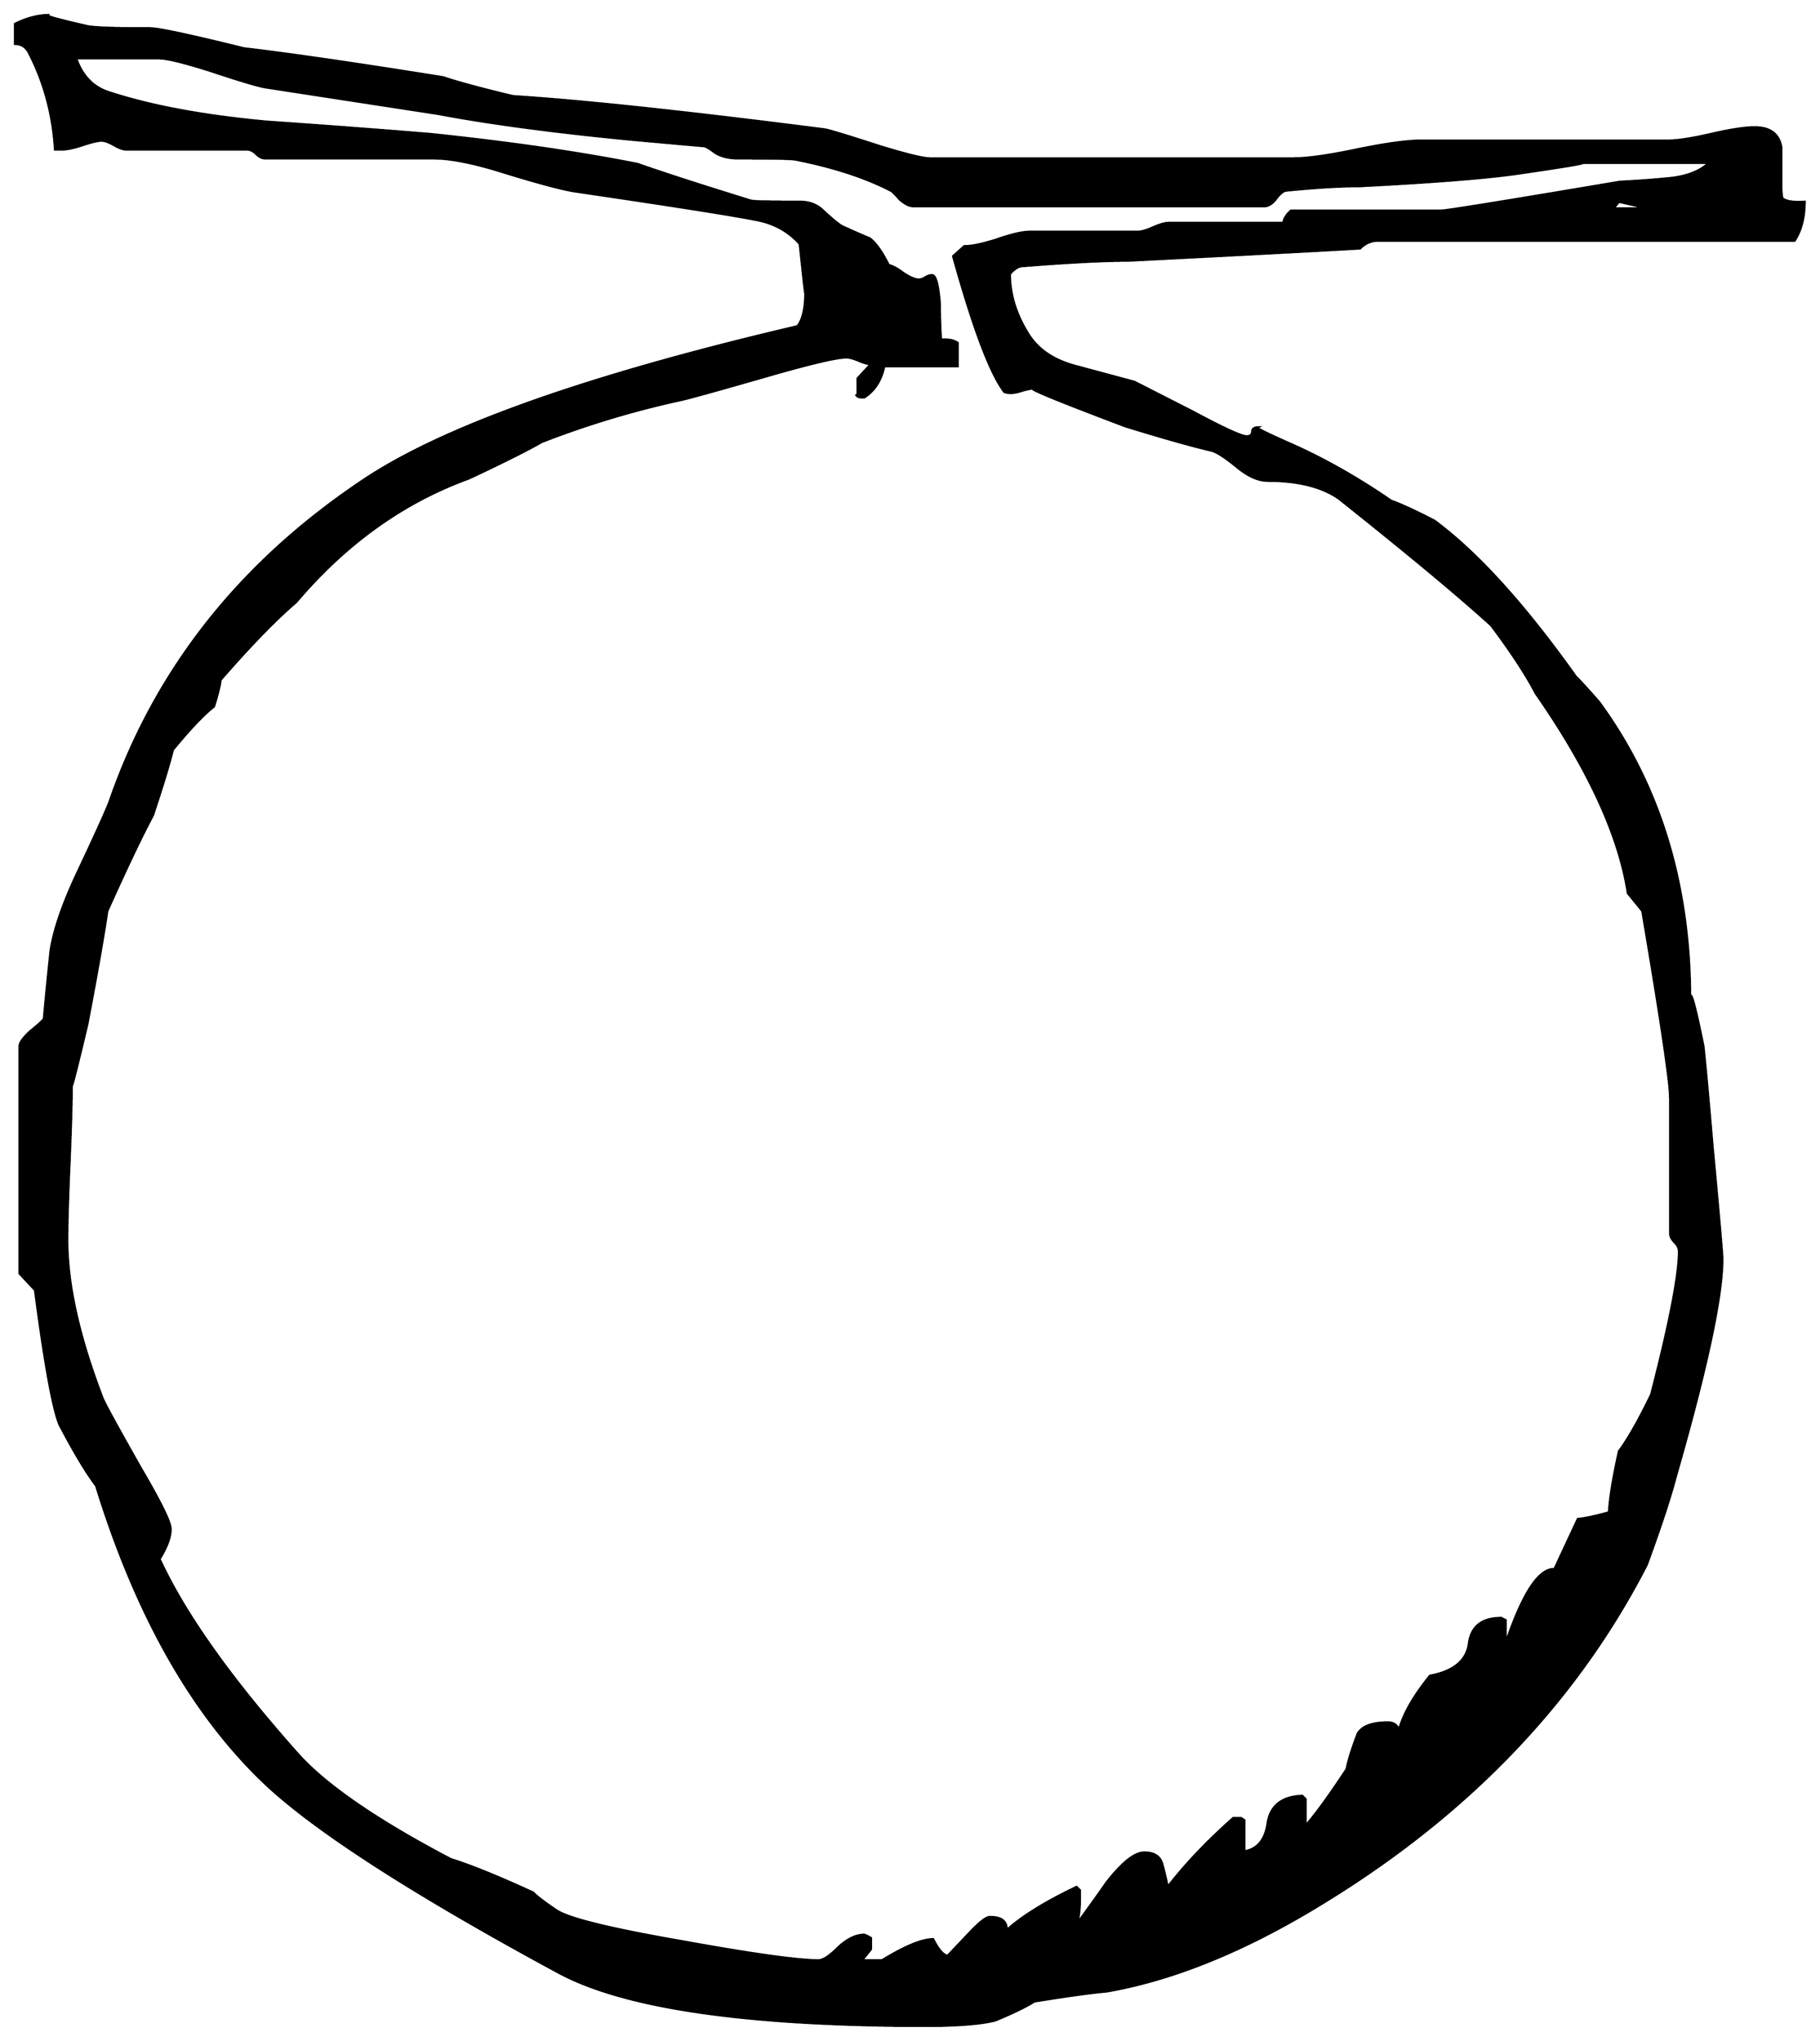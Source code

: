 


\begin{tikzpicture}[y=0.80pt, x=0.80pt, yscale=-1.0, xscale=1.0, inner sep=0pt, outer sep=0pt]
\begin{scope}[shift={(100.0,1676.0)},nonzero rule]
  \path[draw=.,fill=.,line width=1.600pt] (1692.0,-1289.0) ..
    controls (1692.0,-1275.0) and (1689.0,-1263.333) ..
    (1683.0,-1254.0) -- (1308.0,-1254.0) .. controls
    (1302.0,-1254.0) and (1296.667,-1251.667) .. (1292.0,-1247.0) ..
    controls (1245.333,-1244.333) and (1175.667,-1240.667) ..
    (1083.0,-1236.0) .. controls (1061.0,-1236.0) and
    (1029.0,-1234.333) .. (987.0,-1231.0) .. controls
    (983.667,-1230.333) and (980.333,-1228.0) .. (977.0,-1224.0) ..
    controls (977.0,-1206.0) and (982.333,-1188.333) ..
    (993.0,-1171.0) .. controls (1001.667,-1156.333) and
    (1016.333,-1146.333) .. (1037.0,-1141.0) .. controls
    (1054.333,-1136.333) and (1071.667,-1131.667) .. (1089.0,-1127.0) ..
    controls (1090.333,-1126.333) and (1108.0,-1117.333) ..
    (1142.0,-1100.0) .. controls (1169.333,-1085.333) and
    (1185.333,-1078.0) .. (1190.0,-1078.0) .. controls
    (1193.333,-1078.0) and (1195.0,-1079.333) .. (1195.0,-1082.0) ..
    controls (1195.0,-1084.667) and (1196.667,-1086.0) ..
    (1200.0,-1086.0) .. controls (1197.333,-1086.0) and
    (1207.333,-1081.0) .. (1230.0,-1071.0) .. controls
    (1260.0,-1057.667) and (1290.0,-1040.667) .. (1320.0,-1020.0) ..
    controls (1329.333,-1016.667) and (1342.333,-1010.667) ..
    (1359.0,-1002.0) .. controls (1397.667,-973.333) and
    (1440.0,-926.667) .. (1486.0,-862.0) .. controls
    (1490.667,-857.333) and (1497.667,-849.667) .. (1507.0,-839.0) ..
    controls (1561.667,-764.333) and (1589.0,-675.0) ..
    (1589.0,-571.0) .. controls (1589.0,-582.333) and
    (1593.0,-568.333) .. (1601.0,-529.0) .. controls
    (1603.0,-509.667) and (1605.667,-480.333) .. (1609.0,-441.0) ..
    controls (1615.0,-376.333) and (1618.0,-342.0) ..
    (1618.0,-338.0) .. controls (1618.0,-304.667) and
    (1604.0,-239.333) .. (1576.0,-142.0) .. controls
    (1571.333,-124.0) and (1562.667,-97.667) .. (1550.0,-63.0) ..
    controls (1487.333,59.0) and (1391.0,160.0) .. (1261.0,240.0)
    .. controls (1191.0,283.333) and (1125.333,310.333) ..
    (1064.0,321.0) .. controls (1049.333,322.333) and (1027.667,325.333)
    .. (999.0,330.0) .. controls (991.667,334.667) and (980.0,340.333)
    .. (964.0,347.0) .. controls (951.333,350.333) and (930.333,352.0)
    .. (901.0,352.0) .. controls (740.333,352.0) and (630.333,336.0)
    .. (571.0,304.0) .. controls (440.333,233.333) and (352.333,176.667)
    .. (307.0,134.0) .. controls (241.667,72.0) and (191.0,-17.333)
    .. (155.0,-134.0) .. controls (146.333,-145.333) and
    (135.333,-163.667) .. (122.0,-189.0) .. controls (116.0,-203.667)
    and (108.667,-244.0) .. (100.0,-310.0) -- (86.0,-325.0) --
    (86.0,-529.0) .. controls (86.0,-532.333) and (89.333,-537.0) ..
    (96.0,-543.0) .. controls (103.333,-549.0) and (107.333,-552.667)
    .. (108.0,-554.0) .. controls (109.333,-569.333) and
    (111.333,-589.667) .. (114.0,-615.0) .. controls (116.667,-633.0)
    and (124.333,-655.667) .. (137.0,-683.0) .. controls
    (153.667,-718.333) and (163.667,-740.333) .. (167.0,-749.0) ..
    controls (208.333,-869.0) and (285.667,-966.333) ..
    (399.0,-1041.0) .. controls (471.667,-1088.333) and
    (600.667,-1133.667) .. (786.0,-1177.0) .. controls
    (790.667,-1183.0) and (793.0,-1193.0) .. (793.0,-1207.0) ..
    controls (793.0,-1204.333) and (791.333,-1219.0) ..
    (788.0,-1251.0) .. controls (778.667,-1261.667) and
    (766.667,-1268.667) .. (752.0,-1272.0) .. controls
    (733.333,-1276.0) and (678.667,-1284.667) .. (588.0,-1298.0) ..
    controls (577.333,-1299.333) and (555.667,-1305.0) ..
    (523.0,-1315.0) .. controls (495.667,-1323.667) and
    (474.333,-1328.0) .. (459.0,-1328.0) -- (307.0,-1328.0) ..
    controls (304.333,-1328.0) and (301.667,-1329.333) ..
    (299.0,-1332.0) .. controls (296.333,-1334.667) and
    (293.667,-1336.0) .. (291.0,-1336.0) -- (182.0,-1336.0) ..
    controls (179.333,-1336.0) and (175.667,-1337.333) ..
    (171.0,-1340.0) .. controls (166.333,-1342.667) and
    (162.667,-1344.0) .. (160.0,-1344.0) .. controls
    (156.667,-1344.0) and (151.0,-1342.667) .. (143.0,-1340.0) ..
    controls (135.0,-1337.333) and (128.667,-1336.0) ..
    (124.0,-1336.0) -- (118.0,-1336.0) .. controls
    (116.0,-1368.0) and (108.0,-1397.333) .. (94.0,-1424.0) ..
    controls (91.333,-1428.667) and (87.333,-1431.0) .. (82.0,-1431.0)
    -- (82.0,-1449.0) .. controls (92.667,-1454.333) and
    (103.0,-1457.0) .. (113.0,-1457.0) .. controls
    (106.333,-1457.0) and (117.667,-1453.667) .. (147.0,-1447.0) ..
    controls (153.0,-1445.667) and (172.0,-1445.0) ..
    (204.0,-1445.0) .. controls (211.333,-1445.0) and
    (239.333,-1439.0) .. (288.0,-1427.0) .. controls
    (328.0,-1422.333) and (387.667,-1413.667) .. (467.0,-1401.0) ..
    controls (481.0,-1396.333) and (502.0,-1390.667) ..
    (530.0,-1384.0) .. controls (592.667,-1380.0) and
    (686.333,-1370.0) .. (811.0,-1354.0) .. controls
    (817.0,-1352.667) and (833.333,-1347.667) .. (860.0,-1339.0) ..
    controls (884.0,-1331.667) and (899.0,-1328.0) ..
    (905.0,-1328.0) -- (1232.0,-1328.0) .. controls
    (1244.667,-1328.0) and (1263.667,-1330.667) .. (1289.0,-1336.0) ..
    controls (1315.0,-1341.333) and (1334.333,-1344.0) ..
    (1347.0,-1344.0) -- (1569.0,-1344.0) .. controls
    (1577.667,-1344.0) and (1590.667,-1346.0) .. (1608.0,-1350.0) ..
    controls (1625.333,-1354.0) and (1638.333,-1356.0) ..
    (1647.0,-1356.0) .. controls (1661.0,-1356.0) and
    (1669.0,-1350.0) .. (1671.0,-1338.0) .. controls
    (1671.0,-1338.667) and (1671.0,-1327.333) .. (1671.0,-1304.0) ..
    controls (1671.0,-1298.667) and (1671.333,-1294.667) ..
    (1672.0,-1292.0) .. controls (1675.333,-1289.333) and
    (1682.0,-1288.333) .. (1692.0,-1289.0) --
    cycle(1551.0,-1283.0) -- (1525.0,-1289.0) --
    (1520.0,-1283.0) -- (1551.0,-1283.0) --
    cycle(1606.0,-1324.0) -- (1491.0,-1324.0) .. controls
    (1497.667,-1324.0) and (1478.0,-1320.667) .. (1432.0,-1314.0) ..
    controls (1403.333,-1310.0) and (1356.333,-1306.333) ..
    (1291.0,-1303.0) .. controls (1273.667,-1303.0) and
    (1251.667,-1301.667) .. (1225.0,-1299.0) .. controls
    (1222.333,-1298.333) and (1219.333,-1295.667) .. (1216.0,-1291.0) ..
    controls (1212.667,-1287.0) and (1209.333,-1285.0) ..
    (1206.0,-1285.0) -- (890.0,-1285.0) .. controls
    (886.667,-1285.0) and (882.667,-1287.0) .. (878.0,-1291.0) ..
    controls (874.0,-1295.667) and (871.333,-1298.333) ..
    (870.0,-1299.0) .. controls (846.667,-1311.0) and
    (818.0,-1320.333) .. (784.0,-1327.0) .. controls
    (780.667,-1327.667) and (763.667,-1328.0) .. (733.0,-1328.0) ..
    controls (724.333,-1328.0) and (717.333,-1329.667) ..
    (712.0,-1333.0) .. controls (706.667,-1337.0) and
    (703.333,-1339.0) .. (702.0,-1339.0) .. controls
    (686.667,-1340.333) and (664.333,-1342.333) .. (635.0,-1345.0) ..
    controls (566.333,-1351.667) and (509.0,-1359.333) ..
    (463.0,-1368.0) .. controls (428.333,-1373.333) and
    (376.333,-1381.333) .. (307.0,-1392.0) .. controls
    (299.667,-1393.333) and (283.0,-1398.333) .. (257.0,-1407.0) ..
    controls (233.667,-1414.333) and (218.667,-1418.0) ..
    (212.0,-1418.0) -- (137.0,-1418.0) .. controls
    (142.333,-1402.667) and (151.667,-1392.667) .. (165.0,-1388.0) ..
    controls (203.0,-1375.333) and (251.0,-1366.333) ..
    (309.0,-1361.0) .. controls (357.667,-1357.667) and
    (406.333,-1354.0) .. (455.0,-1350.0) .. controls
    (525.667,-1342.667) and (588.0,-1333.667) .. (642.0,-1323.0) ..
    controls (664.667,-1315.0) and (698.667,-1304.0) ..
    (744.0,-1290.0) .. controls (746.667,-1289.333) and
    (761.333,-1289.0) .. (788.0,-1289.0) .. controls
    (796.667,-1289.0) and (803.667,-1286.333) .. (809.0,-1281.0) ..
    controls (817.667,-1273.0) and (823.333,-1268.333) ..
    (826.0,-1267.0) .. controls (834.667,-1263.0) and
    (843.0,-1259.333) .. (851.0,-1256.0) .. controls
    (856.333,-1252.0) and (862.0,-1244.0) .. (868.0,-1232.0) ..
    controls (871.333,-1231.333) and (875.667,-1229.0) ..
    (881.0,-1225.0) .. controls (887.0,-1221.0) and
    (891.667,-1219.0) .. (895.0,-1219.0) .. controls
    (897.0,-1219.0) and (899.0,-1219.667) .. (901.0,-1221.0) ..
    controls (903.0,-1222.333) and (905.0,-1223.0) ..
    (907.0,-1223.0) .. controls (910.333,-1223.0) and
    (912.667,-1214.333) .. (914.0,-1197.0) .. controls
    (914.0,-1186.333) and (914.333,-1175.667) .. (915.0,-1165.0) --
    (919.0,-1165.0) .. controls (923.667,-1165.0) and
    (927.333,-1164.0) .. (930.0,-1162.0) -- (930.0,-1141.0) --
    (864.0,-1141.0) .. controls (861.333,-1128.333) and
    (855.333,-1119.0) .. (846.0,-1113.0) -- (844.0,-1113.0) ..
    controls (841.333,-1113.0) and (839.667,-1113.667) ..
    (839.0,-1115.0) -- (840.0,-1116.0) -- (840.0,-1130.0) --
    (852.0,-1143.0) .. controls (849.333,-1143.0) and
    (845.667,-1144.0) .. (841.0,-1146.0) .. controls
    (836.333,-1148.0) and (832.667,-1149.0) .. (830.0,-1149.0) ..
    controls (821.333,-1149.0) and (797.333,-1143.333) ..
    (758.0,-1132.0) .. controls (709.333,-1118.0) and
    (682.667,-1110.667) .. (678.0,-1110.0) .. controls
    (636.0,-1100.667) and (595.333,-1088.333) .. (556.0,-1073.0) ..
    controls (542.0,-1065.0) and (520.0,-1054.0) ..
    (490.0,-1040.0) .. controls (431.333,-1018.667) and
    (379.667,-981.667) .. (335.0,-929.0) .. controls (316.333,-913.0)
    and (293.667,-889.667) .. (267.0,-859.0) .. controls
    (266.333,-853.667) and (264.333,-845.667) .. (261.0,-835.0) ..
    controls (251.667,-827.667) and (239.333,-814.667) .. (224.0,-796.0)
    .. controls (220.667,-782.667) and (214.667,-763.0) ..
    (206.0,-737.0) .. controls (196.0,-718.333) and (182.333,-689.667)
    .. (165.0,-651.0) .. controls (161.667,-628.333) and
    (155.667,-594.333) .. (147.0,-549.0) .. controls (137.667,-509.667)
    and (133.0,-491.333) .. (133.0,-494.0) .. controls
    (133.0,-478.667) and (132.333,-455.333) .. (131.0,-424.0) ..
    controls (129.667,-393.333) and (129.0,-370.333) .. (129.0,-355.0)
    .. controls (129.0,-315.0) and (139.667,-267.333) ..
    (161.0,-212.0) .. controls (163.667,-206.0) and (175.0,-185.333)
    .. (195.0,-150.0) .. controls (213.0,-119.333) and
    (222.0,-101.0) .. (222.0,-95.0) .. controls (222.0,-87.667)
    and (218.667,-78.667) .. (212.0,-68.0) .. controls (234.667,-18.667)
    and (276.333,40.0) .. (337.0,108.0) .. controls (362.333,136.0)
    and (408.0,167.333) .. (474.0,202.0) .. controls (491.333,207.333)
    and (516.0,217.333) .. (548.0,232.0) .. controls (552.0,236.0)
    and (559.0,241.333) .. (569.0,248.0) .. controls (579.667,255.333)
    and (617.667,264.667) .. (683.0,276.0) .. controls (745.667,287.333)
    and (786.333,293.0) .. (805.0,293.0) .. controls (809.0,293.0)
    and (815.0,289.0) .. (823.0,281.0) .. controls (831.0,273.667)
    and (838.667,270.0) .. (846.0,270.0) .. controls (848.0,270.667)
    and (850.0,271.667) .. (852.0,273.0) -- (852.0,283.0) --
    (844.0,293.0) -- (862.0,293.0) .. controls (882.667,280.333) and
    (898.0,274.0) .. (908.0,274.0) .. controls (912.667,283.333) and
    (917.0,288.333) .. (921.0,289.0) .. controls (921.667,288.333) and
    (928.0,281.667) .. (940.0,269.0) .. controls (949.333,259.0) and
    (955.667,254.0) .. (959.0,254.0) .. controls (969.667,254.0) and
    (974.667,258.0) .. (974.0,266.0) .. controls (988.0,253.333) and
    (1009.0,240.333) .. (1037.0,227.0) -- (1040.0,230.0) --
    (1040.0,237.0) .. controls (1040.0,249.667) and (1038.667,258.0)
    .. (1036.0,262.0) .. controls (1045.333,249.333) and
    (1054.667,236.333) .. (1064.0,223.0) .. controls (1078.0,205.0)
    and (1089.333,196.0) .. (1098.0,196.0) .. controls
    (1106.667,196.0) and (1112.0,199.333) .. (1114.0,206.0) ..
    controls (1116.0,213.333) and (1117.667,220.333) .. (1119.0,227.0)
    .. controls (1135.0,206.333) and (1154.667,185.667) ..
    (1178.0,165.0) -- (1185.0,165.0) -- (1188.0,167.0) --
    (1188.0,195.0) .. controls (1200.0,193.0) and (1207.0,184.333)
    .. (1209.0,169.0) .. controls (1211.667,153.667) and
    (1222.0,145.667) .. (1240.0,145.0) -- (1243.0,148.0) --
    (1243.0,172.0) .. controls (1252.333,161.333) and (1264.667,144.333)
    .. (1280.0,121.0) .. controls (1281.333,113.667) and
    (1284.667,103.0) .. (1290.0,89.0) .. controls (1294.0,82.333)
    and (1303.0,79.0) .. (1317.0,79.0) .. controls (1322.333,79.0)
    and (1325.667,81.333) .. (1327.0,86.0) .. controls (1331.0,71.333)
    and (1340.333,55.0) .. (1355.0,37.0) .. controls (1376.333,33.0)
    and (1388.0,23.333) .. (1390.0,8.0) .. controls (1392.0,-7.333)
    and (1401.667,-15.0) .. (1419.0,-15.0) -- (1423.0,-13.0) --
    (1423.0,8.0) .. controls (1438.333,-37.333) and (1453.0,-59.667)
    .. (1467.0,-59.0) .. controls (1471.667,-69.0) and
    (1478.667,-84.0) .. (1488.0,-104.0) .. controls
    (1494.667,-104.667) and (1504.0,-106.667) .. (1516.0,-110.0) ..
    controls (1516.667,-122.667) and (1519.667,-141.0) ..
    (1525.0,-165.0) .. controls (1533.0,-175.667) and
    (1542.667,-192.667) .. (1554.0,-216.0) .. controls
    (1570.667,-280.667) and (1579.0,-323.667) .. (1579.0,-345.0) ..
    controls (1579.0,-347.667) and (1577.667,-350.333) ..
    (1575.0,-353.0) .. controls (1572.333,-355.667) and
    (1571.0,-358.333) .. (1571.0,-361.0) -- (1571.0,-483.0) ..
    controls (1571.0,-497.0) and (1562.667,-553.0) ..
    (1546.0,-651.0) .. controls (1543.333,-654.333) and
    (1539.0,-659.667) .. (1533.0,-667.0) .. controls
    (1525.0,-719.0) and (1497.333,-779.0) .. (1450.0,-847.0) ..
    controls (1441.333,-863.667) and (1428.0,-884.0) ..
    (1410.0,-908.0) .. controls (1380.667,-934.667) and
    (1335.0,-972.667) .. (1273.0,-1022.0) .. controls
    (1257.667,-1032.667) and (1236.333,-1038.0) .. (1209.0,-1038.0) ..
    controls (1201.0,-1038.0) and (1192.333,-1041.667) ..
    (1183.0,-1049.0) .. controls (1171.667,-1058.333) and
    (1163.667,-1063.667) .. (1159.0,-1065.0) .. controls
    (1141.667,-1069.0) and (1115.667,-1076.333) .. (1081.0,-1087.0) ..
    controls (1021.0,-1109.667) and (993.333,-1121.0) ..
    (998.0,-1121.0) .. controls (996.0,-1121.0) and
    (992.667,-1120.333) .. (988.0,-1119.0) .. controls
    (984.0,-1117.667) and (980.667,-1117.0) .. (978.0,-1117.0) ..
    controls (975.333,-1117.0) and (973.333,-1117.333) ..
    (972.0,-1118.0) .. controls (959.333,-1134.667) and
    (944.0,-1175.333) .. (926.0,-1240.0) -- (936.0,-1249.0) ..
    controls (942.667,-1249.0) and (952.333,-1251.0) ..
    (965.0,-1255.0) .. controls (978.333,-1259.667) and
    (988.333,-1262.0) .. (995.0,-1262.0) -- (1092.0,-1262.0) ..
    controls (1095.333,-1262.0) and (1100.0,-1263.333) ..
    (1106.0,-1266.0) .. controls (1112.0,-1268.667) and
    (1116.667,-1270.0) .. (1120.0,-1270.0) -- (1223.0,-1270.0) ..
    controls (1223.667,-1274.0) and (1226.0,-1277.667) ..
    (1230.0,-1281.0) -- (1365.0,-1281.0) .. controls
    (1369.667,-1281.0) and (1423.333,-1289.667) .. (1526.0,-1307.0) ..
    controls (1540.0,-1307.667) and (1554.0,-1308.667) ..
    (1568.0,-1310.0) .. controls (1584.667,-1311.333) and
    (1597.333,-1316.0) .. (1606.0,-1324.0) -- cycle;
\end{scope}

\end{tikzpicture}

